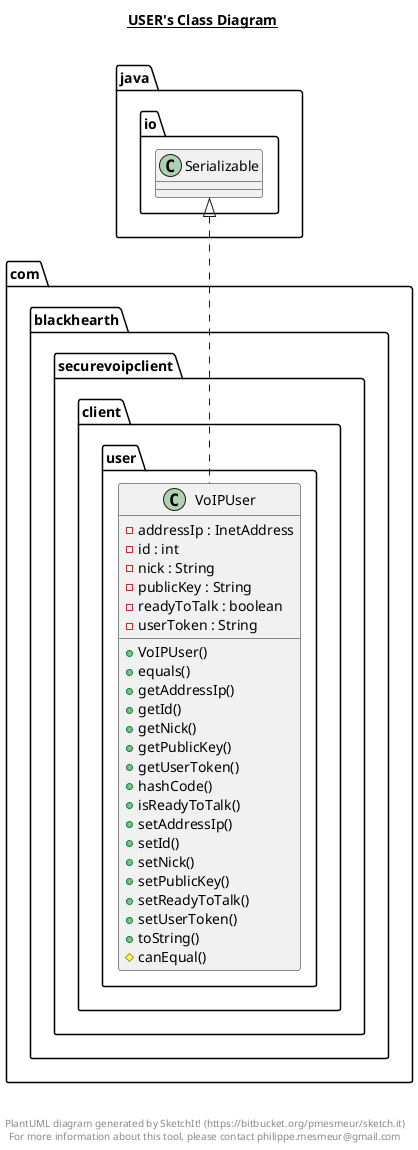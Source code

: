 @startuml

title __USER's Class Diagram__\n

  namespace com.blackhearth.securevoipclient {
    namespace client {
      namespace user {
        class com.blackhearth.securevoipclient.client.user.VoIPUser {
            - addressIp : InetAddress
            - id : int
            - nick : String
            - publicKey : String
            - readyToTalk : boolean
            - userToken : String
            + VoIPUser()
            + equals()
            + getAddressIp()
            + getId()
            + getNick()
            + getPublicKey()
            + getUserToken()
            + hashCode()
            + isReadyToTalk()
            + setAddressIp()
            + setId()
            + setNick()
            + setPublicKey()
            + setReadyToTalk()
            + setUserToken()
            + toString()
            # canEqual()
        }
      }
    }
  }
  

  com.blackhearth.securevoipclient.client.user.VoIPUser .up.|> java.io.Serializable


right footer


PlantUML diagram generated by SketchIt! (https://bitbucket.org/pmesmeur/sketch.it)
For more information about this tool, please contact philippe.mesmeur@gmail.com
endfooter

@enduml
